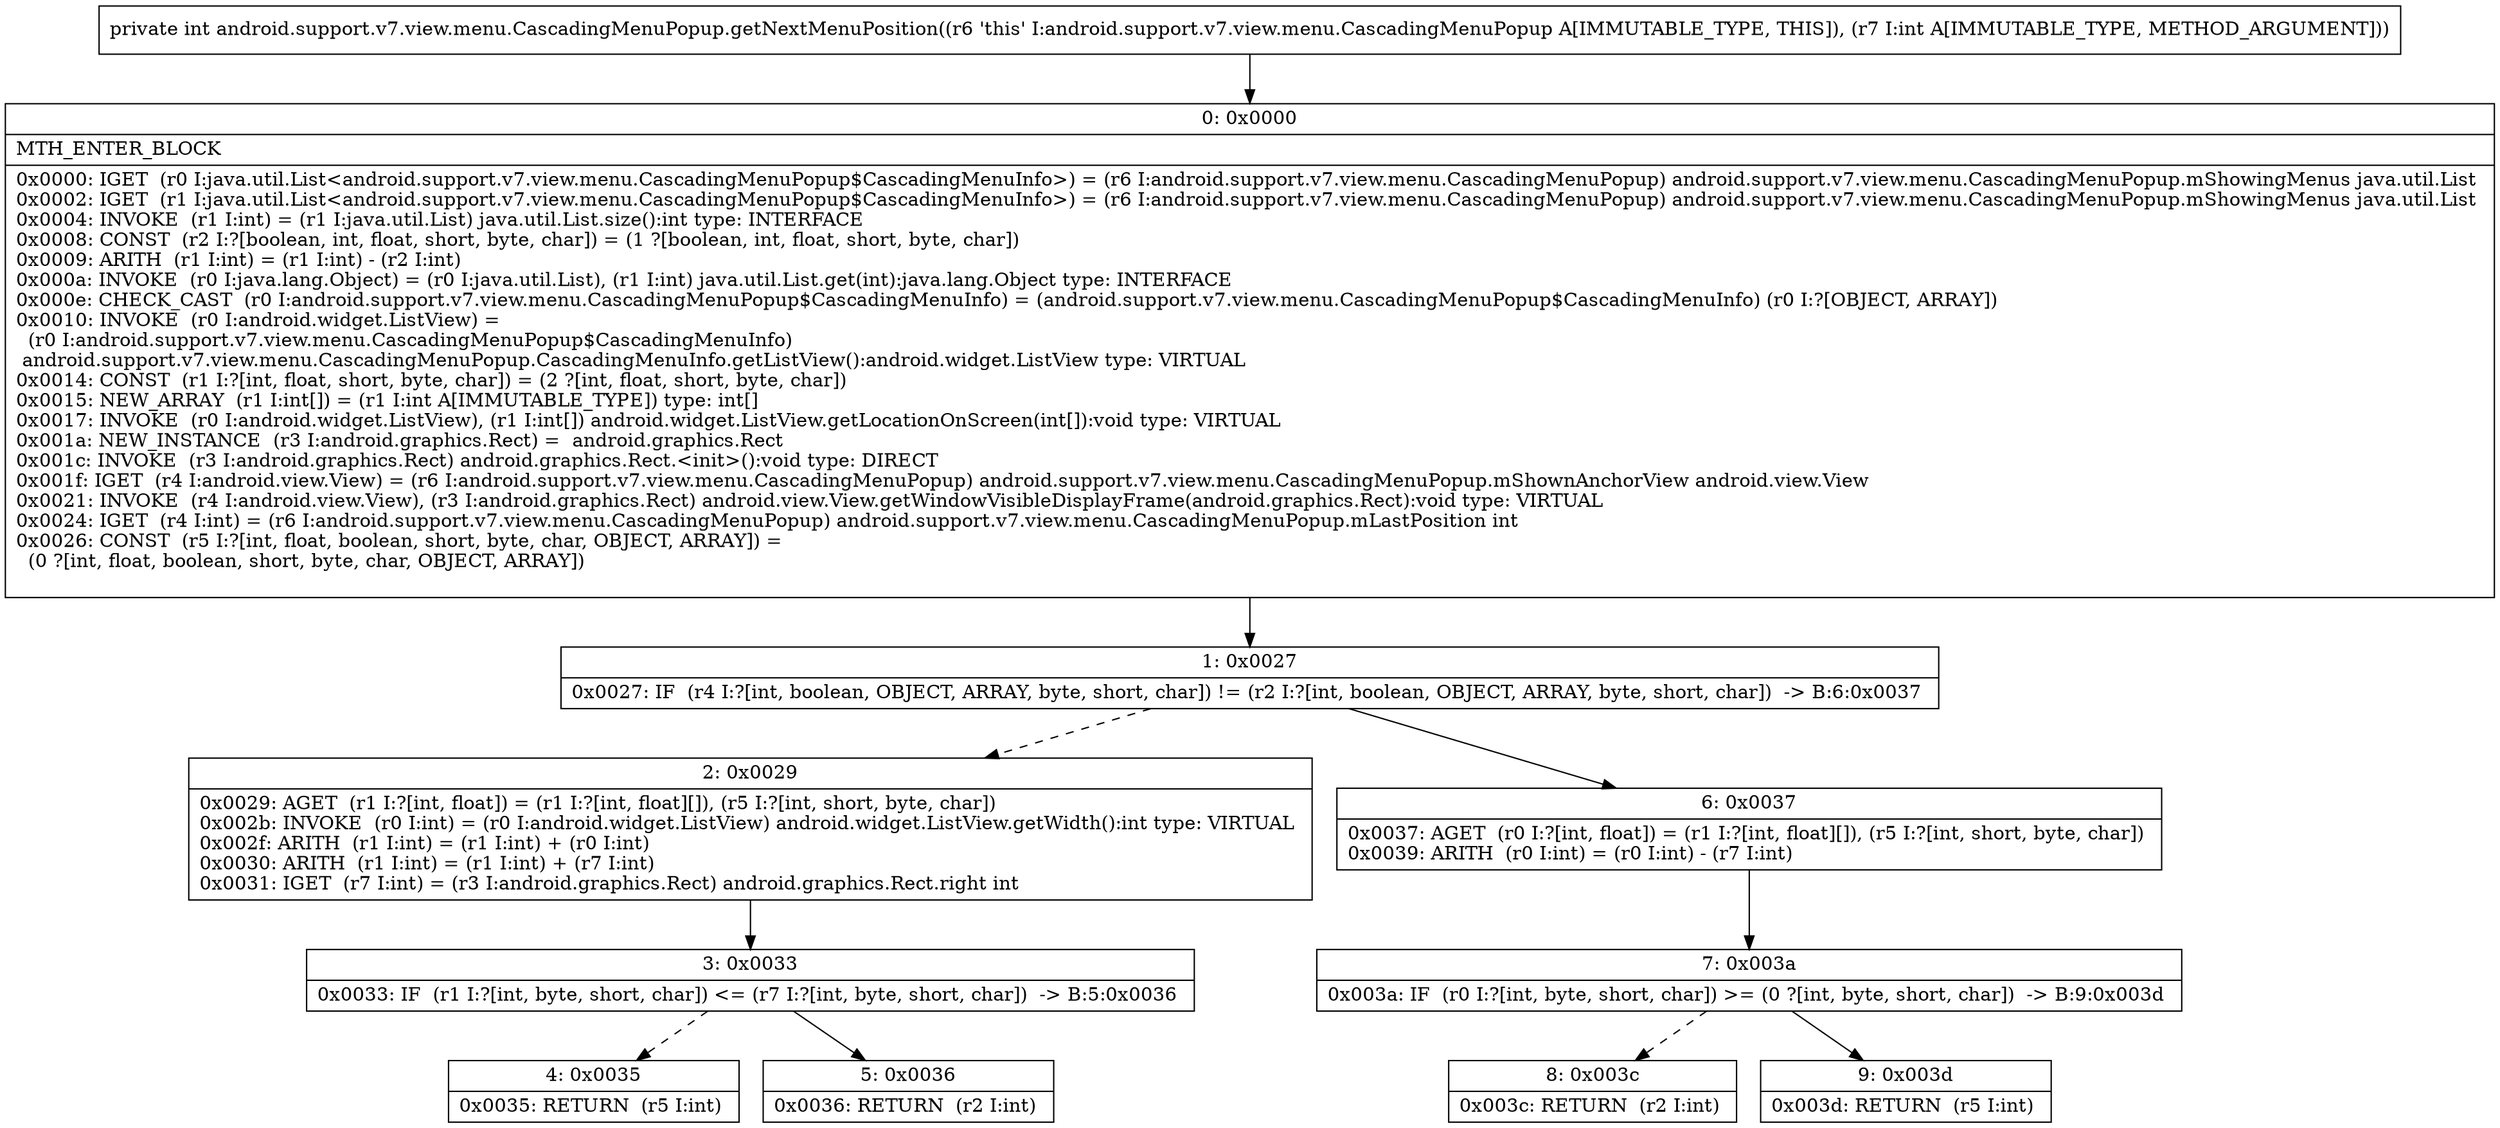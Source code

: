 digraph "CFG forandroid.support.v7.view.menu.CascadingMenuPopup.getNextMenuPosition(I)I" {
Node_0 [shape=record,label="{0\:\ 0x0000|MTH_ENTER_BLOCK\l|0x0000: IGET  (r0 I:java.util.List\<android.support.v7.view.menu.CascadingMenuPopup$CascadingMenuInfo\>) = (r6 I:android.support.v7.view.menu.CascadingMenuPopup) android.support.v7.view.menu.CascadingMenuPopup.mShowingMenus java.util.List \l0x0002: IGET  (r1 I:java.util.List\<android.support.v7.view.menu.CascadingMenuPopup$CascadingMenuInfo\>) = (r6 I:android.support.v7.view.menu.CascadingMenuPopup) android.support.v7.view.menu.CascadingMenuPopup.mShowingMenus java.util.List \l0x0004: INVOKE  (r1 I:int) = (r1 I:java.util.List) java.util.List.size():int type: INTERFACE \l0x0008: CONST  (r2 I:?[boolean, int, float, short, byte, char]) = (1 ?[boolean, int, float, short, byte, char]) \l0x0009: ARITH  (r1 I:int) = (r1 I:int) \- (r2 I:int) \l0x000a: INVOKE  (r0 I:java.lang.Object) = (r0 I:java.util.List), (r1 I:int) java.util.List.get(int):java.lang.Object type: INTERFACE \l0x000e: CHECK_CAST  (r0 I:android.support.v7.view.menu.CascadingMenuPopup$CascadingMenuInfo) = (android.support.v7.view.menu.CascadingMenuPopup$CascadingMenuInfo) (r0 I:?[OBJECT, ARRAY]) \l0x0010: INVOKE  (r0 I:android.widget.ListView) = \l  (r0 I:android.support.v7.view.menu.CascadingMenuPopup$CascadingMenuInfo)\l android.support.v7.view.menu.CascadingMenuPopup.CascadingMenuInfo.getListView():android.widget.ListView type: VIRTUAL \l0x0014: CONST  (r1 I:?[int, float, short, byte, char]) = (2 ?[int, float, short, byte, char]) \l0x0015: NEW_ARRAY  (r1 I:int[]) = (r1 I:int A[IMMUTABLE_TYPE]) type: int[] \l0x0017: INVOKE  (r0 I:android.widget.ListView), (r1 I:int[]) android.widget.ListView.getLocationOnScreen(int[]):void type: VIRTUAL \l0x001a: NEW_INSTANCE  (r3 I:android.graphics.Rect) =  android.graphics.Rect \l0x001c: INVOKE  (r3 I:android.graphics.Rect) android.graphics.Rect.\<init\>():void type: DIRECT \l0x001f: IGET  (r4 I:android.view.View) = (r6 I:android.support.v7.view.menu.CascadingMenuPopup) android.support.v7.view.menu.CascadingMenuPopup.mShownAnchorView android.view.View \l0x0021: INVOKE  (r4 I:android.view.View), (r3 I:android.graphics.Rect) android.view.View.getWindowVisibleDisplayFrame(android.graphics.Rect):void type: VIRTUAL \l0x0024: IGET  (r4 I:int) = (r6 I:android.support.v7.view.menu.CascadingMenuPopup) android.support.v7.view.menu.CascadingMenuPopup.mLastPosition int \l0x0026: CONST  (r5 I:?[int, float, boolean, short, byte, char, OBJECT, ARRAY]) = \l  (0 ?[int, float, boolean, short, byte, char, OBJECT, ARRAY])\l \l}"];
Node_1 [shape=record,label="{1\:\ 0x0027|0x0027: IF  (r4 I:?[int, boolean, OBJECT, ARRAY, byte, short, char]) != (r2 I:?[int, boolean, OBJECT, ARRAY, byte, short, char])  \-\> B:6:0x0037 \l}"];
Node_2 [shape=record,label="{2\:\ 0x0029|0x0029: AGET  (r1 I:?[int, float]) = (r1 I:?[int, float][]), (r5 I:?[int, short, byte, char]) \l0x002b: INVOKE  (r0 I:int) = (r0 I:android.widget.ListView) android.widget.ListView.getWidth():int type: VIRTUAL \l0x002f: ARITH  (r1 I:int) = (r1 I:int) + (r0 I:int) \l0x0030: ARITH  (r1 I:int) = (r1 I:int) + (r7 I:int) \l0x0031: IGET  (r7 I:int) = (r3 I:android.graphics.Rect) android.graphics.Rect.right int \l}"];
Node_3 [shape=record,label="{3\:\ 0x0033|0x0033: IF  (r1 I:?[int, byte, short, char]) \<= (r7 I:?[int, byte, short, char])  \-\> B:5:0x0036 \l}"];
Node_4 [shape=record,label="{4\:\ 0x0035|0x0035: RETURN  (r5 I:int) \l}"];
Node_5 [shape=record,label="{5\:\ 0x0036|0x0036: RETURN  (r2 I:int) \l}"];
Node_6 [shape=record,label="{6\:\ 0x0037|0x0037: AGET  (r0 I:?[int, float]) = (r1 I:?[int, float][]), (r5 I:?[int, short, byte, char]) \l0x0039: ARITH  (r0 I:int) = (r0 I:int) \- (r7 I:int) \l}"];
Node_7 [shape=record,label="{7\:\ 0x003a|0x003a: IF  (r0 I:?[int, byte, short, char]) \>= (0 ?[int, byte, short, char])  \-\> B:9:0x003d \l}"];
Node_8 [shape=record,label="{8\:\ 0x003c|0x003c: RETURN  (r2 I:int) \l}"];
Node_9 [shape=record,label="{9\:\ 0x003d|0x003d: RETURN  (r5 I:int) \l}"];
MethodNode[shape=record,label="{private int android.support.v7.view.menu.CascadingMenuPopup.getNextMenuPosition((r6 'this' I:android.support.v7.view.menu.CascadingMenuPopup A[IMMUTABLE_TYPE, THIS]), (r7 I:int A[IMMUTABLE_TYPE, METHOD_ARGUMENT])) }"];
MethodNode -> Node_0;
Node_0 -> Node_1;
Node_1 -> Node_2[style=dashed];
Node_1 -> Node_6;
Node_2 -> Node_3;
Node_3 -> Node_4[style=dashed];
Node_3 -> Node_5;
Node_6 -> Node_7;
Node_7 -> Node_8[style=dashed];
Node_7 -> Node_9;
}

